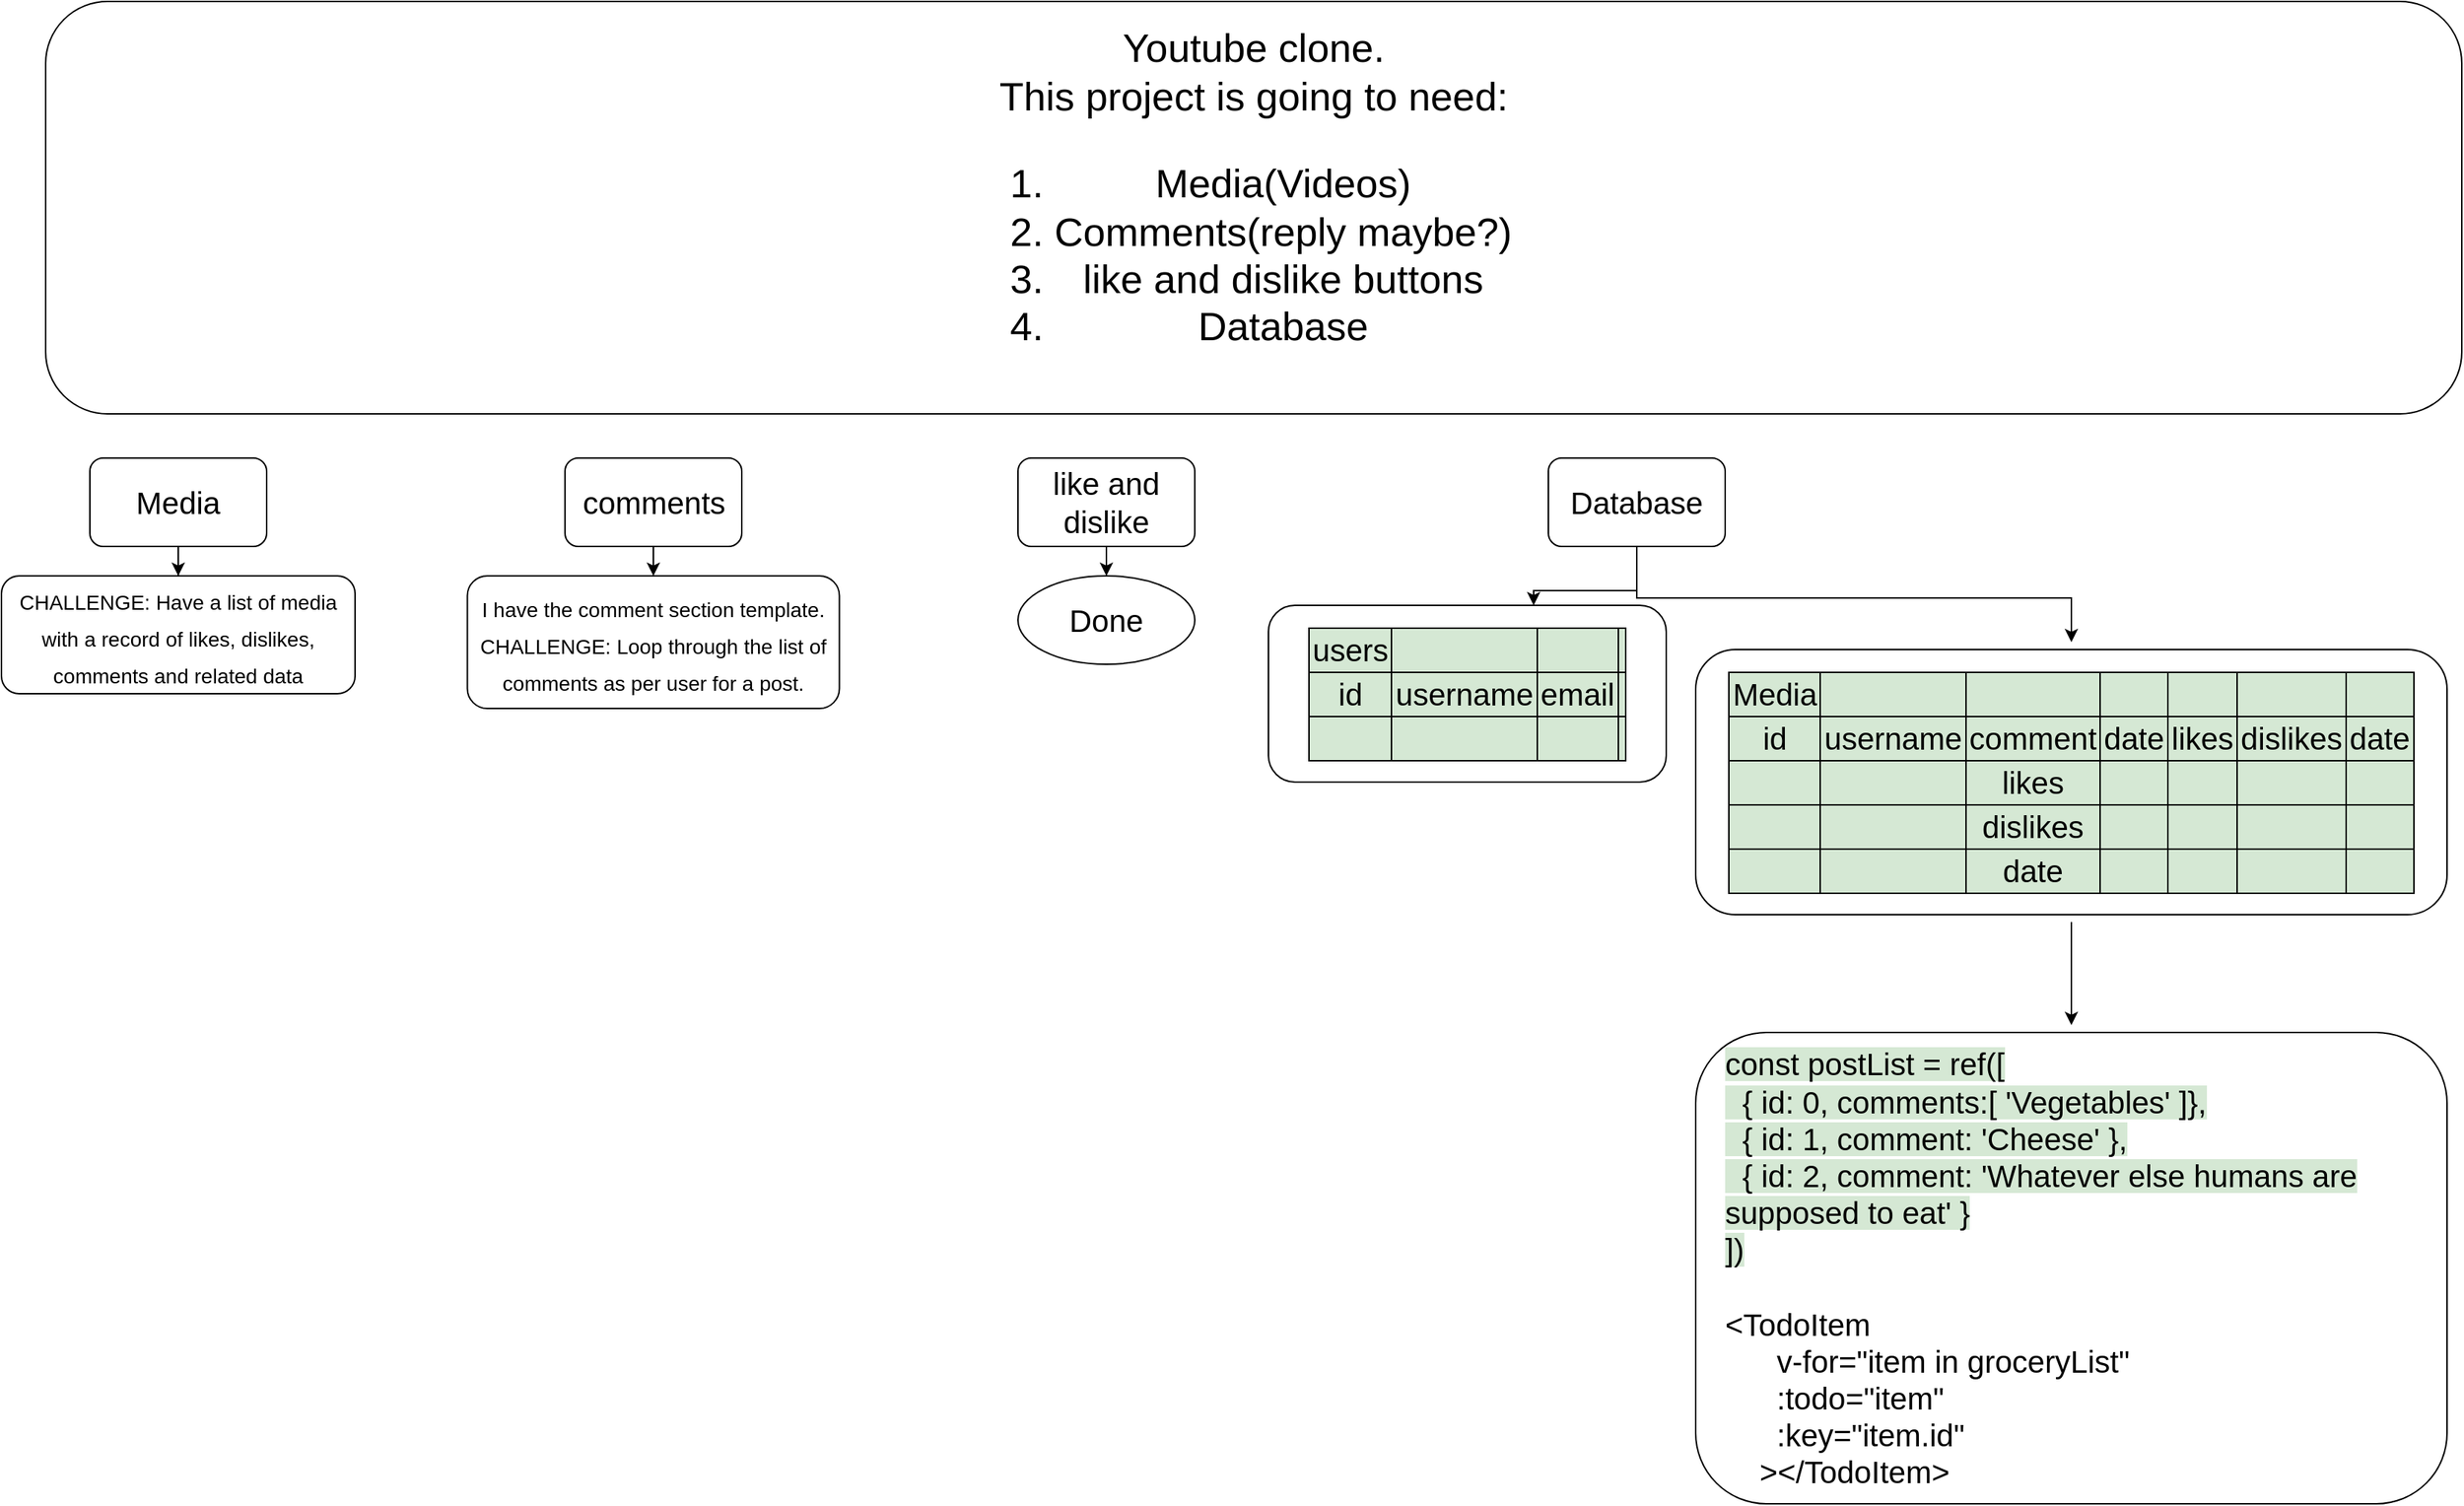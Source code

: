 <mxfile version="17.2.1" type="device"><diagram id="Vv7b8L_vR7iaYzRn43EK" name="Page-1"><mxGraphModel dx="1578" dy="1005" grid="1" gridSize="10" guides="1" tooltips="1" connect="1" arrows="1" fold="1" page="1" pageScale="1" pageWidth="850" pageHeight="1100" math="0" shadow="0"><root><mxCell id="0"/><mxCell id="1" parent="0"/><mxCell id="tEi2I-R5FnSuVizQ1VBC-1" value="&lt;font style=&quot;font-size: 27px&quot;&gt;&lt;font style=&quot;font-size: 27px&quot;&gt;Youtube clone.&lt;/font&gt;&lt;br&gt;This project is going to need:&lt;br&gt;&lt;/font&gt;&lt;ol style=&quot;font-size: 27px&quot;&gt;&lt;li&gt;&lt;font style=&quot;font-size: 27px&quot;&gt;Media(Videos)&lt;/font&gt;&lt;/li&gt;&lt;li&gt;&lt;font style=&quot;font-size: 27px&quot;&gt;Comments(reply maybe?)&lt;/font&gt;&lt;/li&gt;&lt;li&gt;&lt;font style=&quot;font-size: 27px&quot;&gt;like and dislike buttons&lt;/font&gt;&lt;/li&gt;&lt;li&gt;&lt;font style=&quot;font-size: 27px&quot;&gt;Database&lt;/font&gt;&lt;/li&gt;&lt;/ol&gt;" style="rounded=1;whiteSpace=wrap;html=1;" parent="1" vertex="1"><mxGeometry x="50" y="40" width="1640" height="280" as="geometry"/></mxCell><mxCell id="tEi2I-R5FnSuVizQ1VBC-10" value="" style="edgeStyle=orthogonalEdgeStyle;rounded=0;orthogonalLoop=1;jettySize=auto;html=1;fontSize=14;" parent="1" source="tEi2I-R5FnSuVizQ1VBC-2" target="tEi2I-R5FnSuVizQ1VBC-9" edge="1"><mxGeometry relative="1" as="geometry"/></mxCell><mxCell id="tEi2I-R5FnSuVizQ1VBC-2" value="Media" style="rounded=1;whiteSpace=wrap;html=1;fontSize=21;" parent="1" vertex="1"><mxGeometry x="80" y="350" width="120" height="60" as="geometry"/></mxCell><mxCell id="tEi2I-R5FnSuVizQ1VBC-8" value="" style="edgeStyle=orthogonalEdgeStyle;rounded=0;orthogonalLoop=1;jettySize=auto;html=1;fontSize=21;" parent="1" source="tEi2I-R5FnSuVizQ1VBC-3" target="tEi2I-R5FnSuVizQ1VBC-7" edge="1"><mxGeometry relative="1" as="geometry"/></mxCell><mxCell id="tEi2I-R5FnSuVizQ1VBC-3" value="comments" style="rounded=1;whiteSpace=wrap;html=1;fontSize=21;" parent="1" vertex="1"><mxGeometry x="402.5" y="350" width="120" height="60" as="geometry"/></mxCell><mxCell id="tEi2I-R5FnSuVizQ1VBC-6" value="" style="edgeStyle=orthogonalEdgeStyle;rounded=0;orthogonalLoop=1;jettySize=auto;html=1;fontSize=21;" parent="1" source="tEi2I-R5FnSuVizQ1VBC-4" target="tEi2I-R5FnSuVizQ1VBC-5" edge="1"><mxGeometry relative="1" as="geometry"/></mxCell><mxCell id="tEi2I-R5FnSuVizQ1VBC-4" value="like and dislike" style="rounded=1;whiteSpace=wrap;html=1;fontSize=21;" parent="1" vertex="1"><mxGeometry x="710" y="350" width="120" height="60" as="geometry"/></mxCell><mxCell id="tEi2I-R5FnSuVizQ1VBC-5" value="Done" style="ellipse;whiteSpace=wrap;html=1;fontSize=21;rounded=1;" parent="1" vertex="1"><mxGeometry x="710" y="430" width="120" height="60" as="geometry"/></mxCell><mxCell id="tEi2I-R5FnSuVizQ1VBC-7" value="&lt;font style=&quot;font-size: 14px&quot;&gt;I have the comment section template.&lt;br&gt;CHALLENGE: Loop through the list of comments as per user for a post.&lt;/font&gt;" style="rounded=1;whiteSpace=wrap;html=1;fontSize=21;" parent="1" vertex="1"><mxGeometry x="336.25" y="430" width="252.5" height="90" as="geometry"/></mxCell><mxCell id="tEi2I-R5FnSuVizQ1VBC-9" value="&lt;font style=&quot;font-size: 14px&quot;&gt;CHALLENGE: Have a list of media with a record of likes, dislikes, comments and related data&lt;/font&gt;" style="rounded=1;whiteSpace=wrap;html=1;fontSize=21;" parent="1" vertex="1"><mxGeometry x="20" y="430" width="240" height="80" as="geometry"/></mxCell><mxCell id="tEi2I-R5FnSuVizQ1VBC-17" value="" style="edgeStyle=orthogonalEdgeStyle;rounded=0;orthogonalLoop=1;jettySize=auto;html=1;fontSize=14;" parent="1" source="tEi2I-R5FnSuVizQ1VBC-11" target="tEi2I-R5FnSuVizQ1VBC-16" edge="1"><mxGeometry relative="1" as="geometry"><Array as="points"><mxPoint x="1130" y="440"/><mxPoint x="1060" y="440"/></Array></mxGeometry></mxCell><mxCell id="tEi2I-R5FnSuVizQ1VBC-20" style="edgeStyle=orthogonalEdgeStyle;rounded=0;orthogonalLoop=1;jettySize=auto;html=1;fontSize=27;" parent="1" source="tEi2I-R5FnSuVizQ1VBC-11" target="tEi2I-R5FnSuVizQ1VBC-18" edge="1"><mxGeometry relative="1" as="geometry"/></mxCell><mxCell id="tEi2I-R5FnSuVizQ1VBC-11" value="Database" style="rounded=1;whiteSpace=wrap;html=1;fontSize=21;" parent="1" vertex="1"><mxGeometry x="1070" y="350" width="120" height="60" as="geometry"/></mxCell><mxCell id="tEi2I-R5FnSuVizQ1VBC-16" value="&lt;table cellpadding=&quot;2pt&quot; border=&quot;1&quot; style=&quot;background-color: rgb(213 , 232 , 212) ; border: 1px solid rgb(0 , 0 , 0) ; border-collapse: collapse&quot;&gt;&lt;tbody&gt;&lt;tr&gt;&lt;td&gt;users&lt;/td&gt;&lt;td&gt;&lt;br&gt;&lt;/td&gt;&lt;td&gt;&lt;br&gt;&lt;/td&gt;&lt;td&gt;&lt;br&gt;&lt;/td&gt;&lt;/tr&gt;&lt;tr&gt;&lt;td&gt;id&lt;br&gt;&lt;/td&gt;&lt;td&gt;username&lt;/td&gt;&lt;td&gt;email&lt;/td&gt;&lt;td&gt;&lt;br&gt;&lt;/td&gt;&lt;/tr&gt;&lt;tr&gt;&lt;td&gt;&lt;br&gt;&lt;/td&gt;&lt;td&gt;&lt;br&gt;&lt;/td&gt;&lt;td&gt;&lt;br&gt;&lt;/td&gt;&lt;td&gt;&lt;br&gt;&lt;/td&gt;&lt;/tr&gt;&lt;/tbody&gt;&lt;/table&gt;" style="rounded=1;whiteSpace=wrap;html=1;fontSize=21;spacingLeft=3;spacingRight=3;" parent="1" vertex="1"><mxGeometry x="880" y="450" width="270" height="120" as="geometry"/></mxCell><mxCell id="tEi2I-R5FnSuVizQ1VBC-22" value="" style="edgeStyle=orthogonalEdgeStyle;rounded=0;orthogonalLoop=1;jettySize=auto;html=1;fontSize=27;" parent="1" source="tEi2I-R5FnSuVizQ1VBC-18" target="tEi2I-R5FnSuVizQ1VBC-21" edge="1"><mxGeometry relative="1" as="geometry"/></mxCell><mxCell id="tEi2I-R5FnSuVizQ1VBC-18" value="&lt;table cellpadding=&quot;2pt&quot; border=&quot;1&quot; style=&quot;background-color: rgb(213 , 232 , 212) ; border: 1px solid rgb(0 , 0 , 0) ; border-collapse: collapse&quot;&gt;&lt;tbody&gt;&lt;tr&gt;&lt;td&gt;Media&lt;/td&gt;&lt;td&gt;&lt;br&gt;&lt;/td&gt;&lt;td&gt;&lt;br&gt;&lt;/td&gt;&lt;td&gt;&lt;br&gt;&lt;/td&gt;&lt;td&gt;&lt;br&gt;&lt;/td&gt;&lt;td&gt;&lt;br&gt;&lt;/td&gt;&lt;td&gt;&lt;br&gt;&lt;/td&gt;&lt;/tr&gt;&lt;tr&gt;&lt;td&gt;id&lt;br&gt;&lt;/td&gt;&lt;td&gt;username&lt;/td&gt;&lt;td&gt;comment&lt;/td&gt;&lt;td&gt;date&lt;/td&gt;&lt;td&gt;likes&lt;/td&gt;&lt;td&gt;dislikes&lt;/td&gt;&lt;td&gt;date&lt;/td&gt;&lt;/tr&gt;&lt;tr&gt;&lt;td&gt;&lt;br&gt;&lt;/td&gt;&lt;td&gt;&lt;br&gt;&lt;/td&gt;&lt;td&gt;likes&lt;/td&gt;&lt;td&gt;&lt;br&gt;&lt;/td&gt;&lt;td&gt;&lt;br&gt;&lt;/td&gt;&lt;td&gt;&lt;br&gt;&lt;/td&gt;&lt;td&gt;&lt;br&gt;&lt;/td&gt;&lt;/tr&gt;&lt;tr&gt;&lt;td&gt;&lt;br&gt;&lt;/td&gt;&lt;td&gt;&lt;br&gt;&lt;/td&gt;&lt;td&gt;dislikes&lt;/td&gt;&lt;td&gt;&lt;br&gt;&lt;/td&gt;&lt;td&gt;&lt;br&gt;&lt;/td&gt;&lt;td&gt;&lt;br&gt;&lt;/td&gt;&lt;td&gt;&lt;br&gt;&lt;/td&gt;&lt;/tr&gt;&lt;tr&gt;&lt;td&gt;&lt;br&gt;&lt;/td&gt;&lt;td&gt;&lt;br&gt;&lt;/td&gt;&lt;td&gt;date&lt;/td&gt;&lt;td&gt;&lt;br&gt;&lt;/td&gt;&lt;td&gt;&lt;br&gt;&lt;/td&gt;&lt;td&gt;&lt;br&gt;&lt;/td&gt;&lt;td&gt;&lt;br&gt;&lt;/td&gt;&lt;/tr&gt;&lt;/tbody&gt;&lt;/table&gt;" style="rounded=1;whiteSpace=wrap;html=1;fontSize=21;spacingTop=3;spacingLeft=3;spacingBottom=3;spacingRight=3;resizeWidth=0;resizeHeight=0;perimeterSpacing=5;" parent="1" vertex="1"><mxGeometry x="1170" y="480" width="510" height="180" as="geometry"/></mxCell><mxCell id="tEi2I-R5FnSuVizQ1VBC-21" value="&lt;div&gt;&lt;span style=&quot;background-color: rgb(213 , 232 , 212)&quot;&gt;const postList = ref([&lt;/span&gt;&lt;/div&gt;&lt;div&gt;&lt;span style=&quot;background-color: rgb(213 , 232 , 212)&quot;&gt;&amp;nbsp; { id: 0, comments:[ 'Vegetables' ]},&lt;/span&gt;&lt;/div&gt;&lt;div&gt;&lt;span style=&quot;background-color: rgb(213 , 232 , 212)&quot;&gt;&amp;nbsp; { id: 1,&amp;nbsp;&lt;/span&gt;&lt;span style=&quot;background-color: rgb(213 , 232 , 212)&quot;&gt;comment&lt;/span&gt;&lt;span style=&quot;background-color: rgb(213 , 232 , 212)&quot;&gt;: 'Cheese' },&lt;/span&gt;&lt;/div&gt;&lt;div&gt;&lt;span style=&quot;background-color: rgb(213 , 232 , 212)&quot;&gt;&amp;nbsp; { id: 2,&amp;nbsp;&lt;/span&gt;&lt;span style=&quot;background-color: rgb(213 , 232 , 212)&quot;&gt;comment&lt;/span&gt;&lt;span style=&quot;background-color: rgb(213 , 232 , 212)&quot;&gt;: 'Whatever else humans are supposed to eat' }&lt;/span&gt;&lt;/div&gt;&lt;div&gt;&lt;span style=&quot;background-color: rgb(213 , 232 , 212)&quot;&gt;])&lt;/span&gt;&lt;/div&gt;&lt;div&gt;&lt;span style=&quot;background-color: rgb(213 , 232 , 212)&quot;&gt;&lt;br&gt;&lt;/span&gt;&lt;/div&gt;&lt;div&gt;&lt;span style=&quot;background-color: rgb(213 , 232 , 212)&quot;&gt;&lt;div&gt;&amp;lt;TodoItem&lt;/div&gt;&lt;div&gt;&amp;nbsp; &amp;nbsp; &amp;nbsp; v-for=&quot;item in groceryList&quot;&lt;/div&gt;&lt;div&gt;&amp;nbsp; &amp;nbsp; &amp;nbsp; :todo=&quot;item&quot;&lt;/div&gt;&lt;div&gt;&amp;nbsp; &amp;nbsp; &amp;nbsp; :key=&quot;item.id&quot;&lt;/div&gt;&lt;div&gt;&amp;nbsp; &amp;nbsp; &amp;gt;&amp;lt;/TodoItem&amp;gt;&lt;/div&gt;&lt;/span&gt;&lt;/div&gt;" style="rounded=1;whiteSpace=wrap;html=1;fontSize=21;spacingTop=3;spacingLeft=18;spacingBottom=3;spacingRight=3;resizeWidth=0;resizeHeight=0;perimeterSpacing=5;align=left;" parent="1" vertex="1"><mxGeometry x="1170" y="740" width="510" height="320" as="geometry"/></mxCell></root></mxGraphModel></diagram></mxfile>
